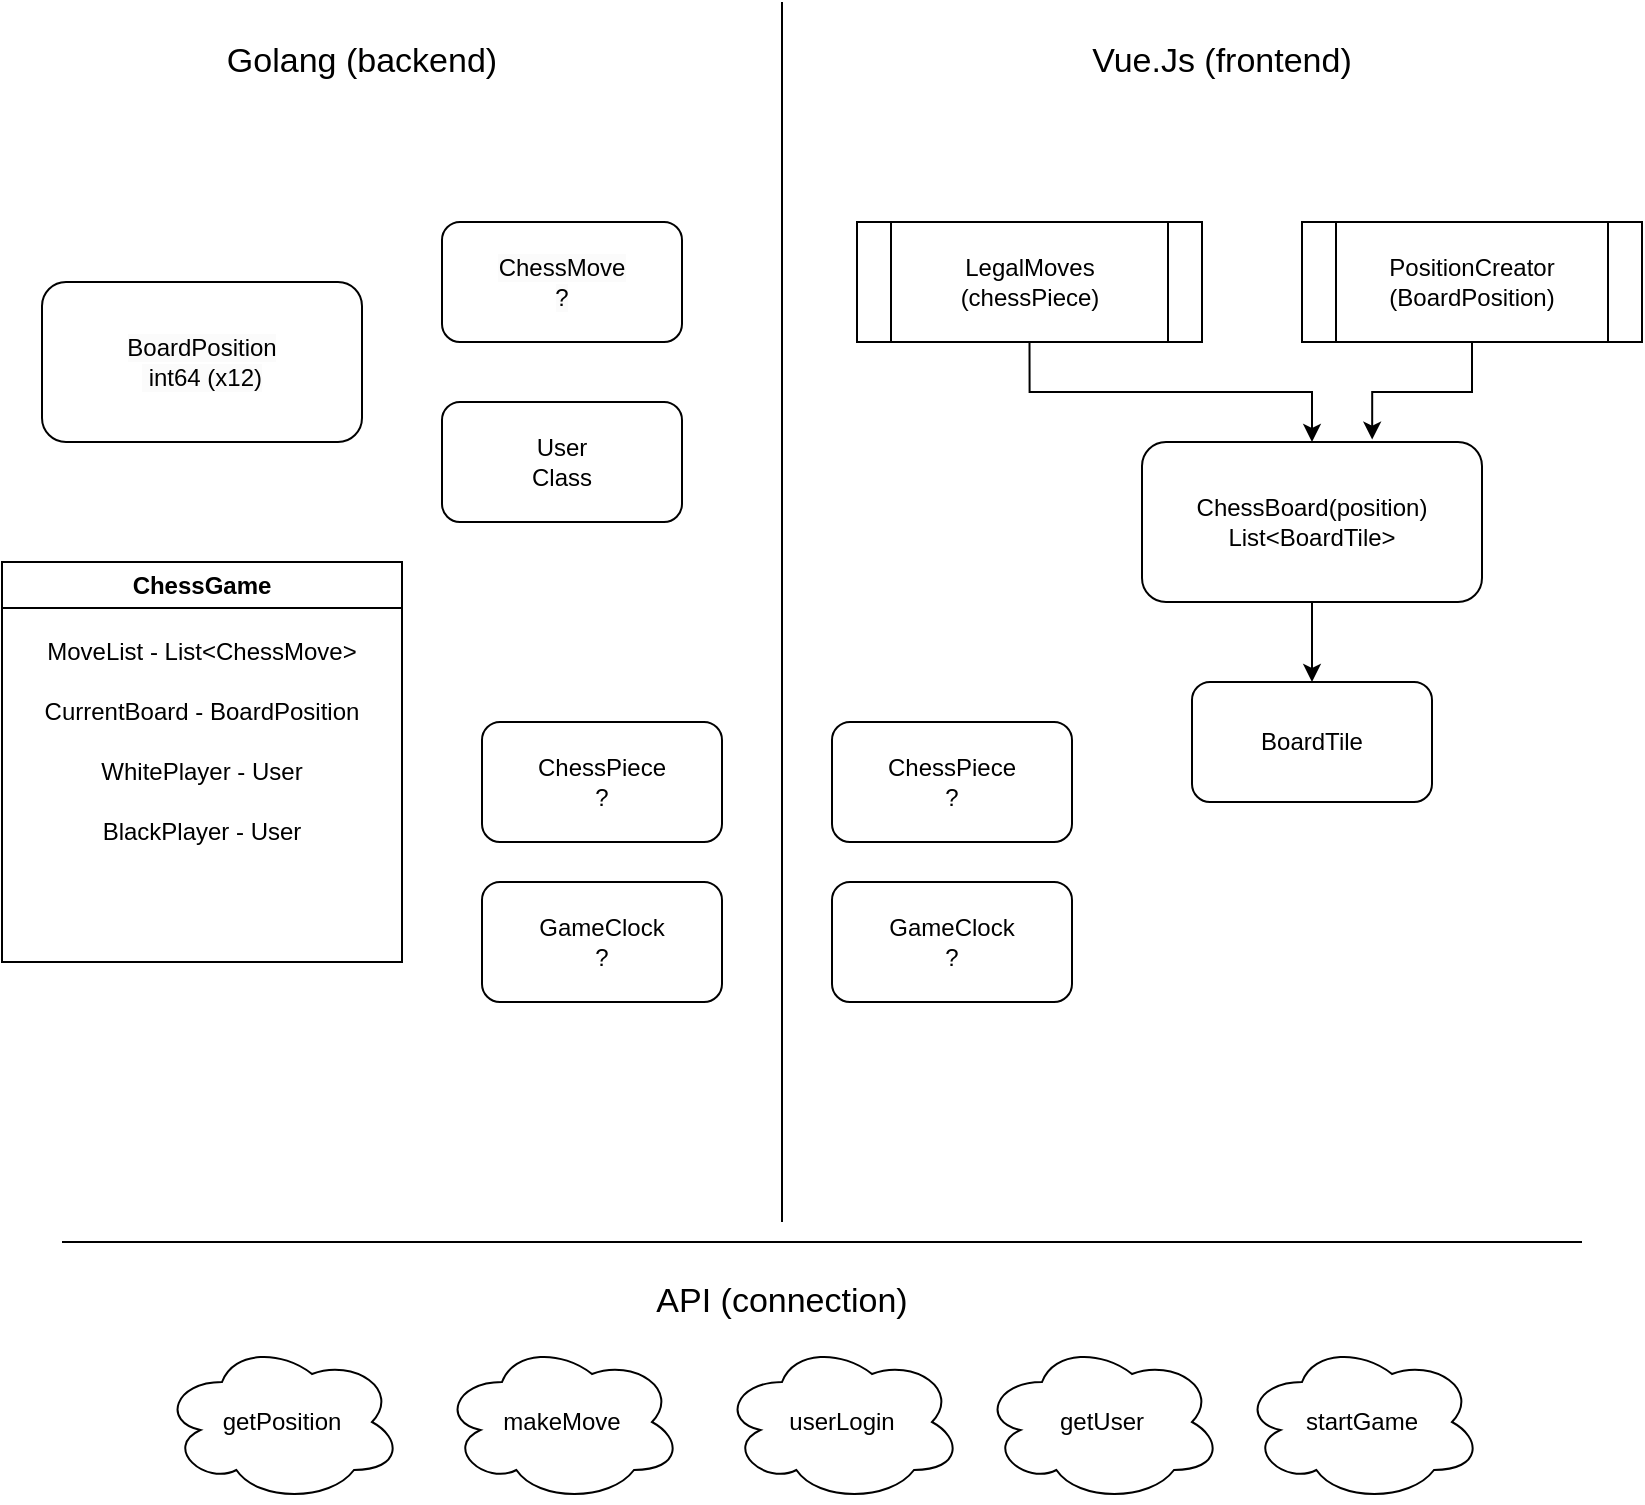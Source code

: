 <mxfile version="22.1.0" type="device">
  <diagram name="Page-1" id="gOTJnv8pHefNK7PQHjmw">
    <mxGraphModel dx="846" dy="786" grid="1" gridSize="10" guides="1" tooltips="1" connect="1" arrows="1" fold="1" page="1" pageScale="1" pageWidth="850" pageHeight="1100" math="0" shadow="0">
      <root>
        <mxCell id="0" />
        <mxCell id="1" parent="0" />
        <mxCell id="5rKKiNd1cadZ5z_8pX25-2" value="&lt;span style=&quot;color: rgb(0, 0, 0); font-family: Helvetica; font-size: 12px; font-style: normal; font-variant-ligatures: normal; font-variant-caps: normal; font-weight: 400; letter-spacing: normal; orphans: 2; text-align: center; text-indent: 0px; text-transform: none; widows: 2; word-spacing: 0px; -webkit-text-stroke-width: 0px; background-color: rgb(251, 251, 251); text-decoration-thickness: initial; text-decoration-style: initial; text-decoration-color: initial; float: none; display: inline !important;&quot;&gt;BoardPosition&lt;br&gt;&amp;nbsp;int64 (x12)&lt;/span&gt;" style="rounded=1;whiteSpace=wrap;html=1;" vertex="1" parent="1">
          <mxGeometry x="30" y="200" width="160" height="80" as="geometry" />
        </mxCell>
        <mxCell id="5rKKiNd1cadZ5z_8pX25-6" value="ChessGame" style="swimlane;whiteSpace=wrap;html=1;" vertex="1" parent="1">
          <mxGeometry x="10" y="340" width="200" height="200" as="geometry" />
        </mxCell>
        <mxCell id="5rKKiNd1cadZ5z_8pX25-15" value="MoveList - List&amp;lt;ChessMove&amp;gt;" style="text;html=1;strokeColor=none;fillColor=none;align=center;verticalAlign=middle;whiteSpace=wrap;rounded=0;" vertex="1" parent="5rKKiNd1cadZ5z_8pX25-6">
          <mxGeometry y="30" width="200" height="30" as="geometry" />
        </mxCell>
        <mxCell id="5rKKiNd1cadZ5z_8pX25-18" value="CurrentBoard - BoardPosition" style="text;html=1;strokeColor=none;fillColor=none;align=center;verticalAlign=middle;whiteSpace=wrap;rounded=0;" vertex="1" parent="5rKKiNd1cadZ5z_8pX25-6">
          <mxGeometry y="60" width="200" height="30" as="geometry" />
        </mxCell>
        <mxCell id="5rKKiNd1cadZ5z_8pX25-20" value="WhitePlayer - User" style="text;html=1;strokeColor=none;fillColor=none;align=center;verticalAlign=middle;whiteSpace=wrap;rounded=0;" vertex="1" parent="5rKKiNd1cadZ5z_8pX25-6">
          <mxGeometry y="90" width="200" height="30" as="geometry" />
        </mxCell>
        <mxCell id="5rKKiNd1cadZ5z_8pX25-22" value="BlackPlayer - User" style="text;html=1;strokeColor=none;fillColor=none;align=center;verticalAlign=middle;whiteSpace=wrap;rounded=0;" vertex="1" parent="5rKKiNd1cadZ5z_8pX25-6">
          <mxGeometry y="120" width="200" height="30" as="geometry" />
        </mxCell>
        <mxCell id="5rKKiNd1cadZ5z_8pX25-19" value="&lt;span style=&quot;color: rgb(0, 0, 0); font-family: Helvetica; font-size: 12px; font-style: normal; font-variant-ligatures: normal; font-variant-caps: normal; font-weight: 400; letter-spacing: normal; orphans: 2; text-align: center; text-indent: 0px; text-transform: none; widows: 2; word-spacing: 0px; -webkit-text-stroke-width: 0px; background-color: rgb(251, 251, 251); text-decoration-thickness: initial; text-decoration-style: initial; text-decoration-color: initial; float: none; display: inline !important;&quot;&gt;ChessMove&lt;/span&gt;&lt;br style=&quot;border-color: var(--border-color); color: rgb(0, 0, 0); font-family: Helvetica; font-size: 12px; font-style: normal; font-variant-ligatures: normal; font-variant-caps: normal; font-weight: 400; letter-spacing: normal; orphans: 2; text-align: center; text-indent: 0px; text-transform: none; widows: 2; word-spacing: 0px; -webkit-text-stroke-width: 0px; background-color: rgb(251, 251, 251); text-decoration-thickness: initial; text-decoration-style: initial; text-decoration-color: initial;&quot;&gt;&lt;span style=&quot;color: rgb(0, 0, 0); font-family: Helvetica; font-size: 12px; font-style: normal; font-variant-ligatures: normal; font-variant-caps: normal; font-weight: 400; letter-spacing: normal; orphans: 2; text-align: center; text-indent: 0px; text-transform: none; widows: 2; word-spacing: 0px; -webkit-text-stroke-width: 0px; background-color: rgb(251, 251, 251); text-decoration-thickness: initial; text-decoration-style: initial; text-decoration-color: initial; float: none; display: inline !important;&quot;&gt;?&lt;/span&gt;" style="rounded=1;whiteSpace=wrap;html=1;" vertex="1" parent="1">
          <mxGeometry x="230" y="170" width="120" height="60" as="geometry" />
        </mxCell>
        <mxCell id="5rKKiNd1cadZ5z_8pX25-21" value="User&lt;br&gt;Class" style="rounded=1;whiteSpace=wrap;html=1;" vertex="1" parent="1">
          <mxGeometry x="230" y="260" width="120" height="60" as="geometry" />
        </mxCell>
        <mxCell id="5rKKiNd1cadZ5z_8pX25-24" value="" style="endArrow=none;html=1;rounded=0;" edge="1" parent="1">
          <mxGeometry width="50" height="50" relative="1" as="geometry">
            <mxPoint x="400" y="670" as="sourcePoint" />
            <mxPoint x="400" y="60" as="targetPoint" />
          </mxGeometry>
        </mxCell>
        <mxCell id="5rKKiNd1cadZ5z_8pX25-26" value="&lt;font style=&quot;font-size: 17px;&quot;&gt;Vue.Js (frontend)&lt;/font&gt;" style="text;html=1;strokeColor=none;fillColor=none;align=center;verticalAlign=middle;whiteSpace=wrap;rounded=0;" vertex="1" parent="1">
          <mxGeometry x="520" y="70" width="200" height="40" as="geometry" />
        </mxCell>
        <mxCell id="5rKKiNd1cadZ5z_8pX25-27" value="&lt;font style=&quot;font-size: 17px;&quot;&gt;Golang (backend)&lt;/font&gt;" style="text;html=1;strokeColor=none;fillColor=none;align=center;verticalAlign=middle;whiteSpace=wrap;rounded=0;" vertex="1" parent="1">
          <mxGeometry x="90" y="70" width="200" height="40" as="geometry" />
        </mxCell>
        <mxCell id="5rKKiNd1cadZ5z_8pX25-52" style="edgeStyle=orthogonalEdgeStyle;rounded=0;orthogonalLoop=1;jettySize=auto;html=1;exitX=0.5;exitY=1;exitDx=0;exitDy=0;" edge="1" parent="1" source="5rKKiNd1cadZ5z_8pX25-31" target="5rKKiNd1cadZ5z_8pX25-34">
          <mxGeometry relative="1" as="geometry" />
        </mxCell>
        <mxCell id="5rKKiNd1cadZ5z_8pX25-31" value="LegalMoves&lt;br&gt;(chessPiece)" style="shape=process;whiteSpace=wrap;html=1;backgroundOutline=1;" vertex="1" parent="1">
          <mxGeometry x="437.5" y="170" width="172.5" height="60" as="geometry" />
        </mxCell>
        <mxCell id="5rKKiNd1cadZ5z_8pX25-32" value="ChessPiece&lt;br&gt;?" style="rounded=1;whiteSpace=wrap;html=1;" vertex="1" parent="1">
          <mxGeometry x="250" y="420" width="120" height="60" as="geometry" />
        </mxCell>
        <mxCell id="5rKKiNd1cadZ5z_8pX25-33" value="ChessPiece&lt;br&gt;?" style="rounded=1;whiteSpace=wrap;html=1;" vertex="1" parent="1">
          <mxGeometry x="425" y="420" width="120" height="60" as="geometry" />
        </mxCell>
        <mxCell id="5rKKiNd1cadZ5z_8pX25-36" style="edgeStyle=orthogonalEdgeStyle;rounded=0;orthogonalLoop=1;jettySize=auto;html=1;" edge="1" parent="1" source="5rKKiNd1cadZ5z_8pX25-34" target="5rKKiNd1cadZ5z_8pX25-35">
          <mxGeometry relative="1" as="geometry" />
        </mxCell>
        <mxCell id="5rKKiNd1cadZ5z_8pX25-34" value="ChessBoard(position)&lt;br&gt;List&amp;lt;BoardTile&amp;gt;" style="rounded=1;whiteSpace=wrap;html=1;" vertex="1" parent="1">
          <mxGeometry x="580" y="280" width="170" height="80" as="geometry" />
        </mxCell>
        <mxCell id="5rKKiNd1cadZ5z_8pX25-35" value="BoardTile" style="rounded=1;whiteSpace=wrap;html=1;" vertex="1" parent="1">
          <mxGeometry x="605" y="400" width="120" height="60" as="geometry" />
        </mxCell>
        <mxCell id="5rKKiNd1cadZ5z_8pX25-37" value="PositionCreator&lt;br&gt;(BoardPosition)" style="shape=process;whiteSpace=wrap;html=1;backgroundOutline=1;" vertex="1" parent="1">
          <mxGeometry x="660" y="170" width="170" height="60" as="geometry" />
        </mxCell>
        <mxCell id="5rKKiNd1cadZ5z_8pX25-43" value="getPosition" style="ellipse;shape=cloud;whiteSpace=wrap;html=1;" vertex="1" parent="1">
          <mxGeometry x="90" y="730" width="120" height="80" as="geometry" />
        </mxCell>
        <mxCell id="5rKKiNd1cadZ5z_8pX25-44" value="" style="endArrow=none;html=1;rounded=0;" edge="1" parent="1">
          <mxGeometry width="50" height="50" relative="1" as="geometry">
            <mxPoint x="40" y="680" as="sourcePoint" />
            <mxPoint x="800" y="680" as="targetPoint" />
          </mxGeometry>
        </mxCell>
        <mxCell id="5rKKiNd1cadZ5z_8pX25-45" value="&lt;font style=&quot;font-size: 17px;&quot;&gt;API (connection)&lt;/font&gt;" style="text;html=1;strokeColor=none;fillColor=none;align=center;verticalAlign=middle;whiteSpace=wrap;rounded=0;" vertex="1" parent="1">
          <mxGeometry x="300" y="690" width="200" height="40" as="geometry" />
        </mxCell>
        <mxCell id="5rKKiNd1cadZ5z_8pX25-46" value="makeMove" style="ellipse;shape=cloud;whiteSpace=wrap;html=1;" vertex="1" parent="1">
          <mxGeometry x="230" y="730" width="120" height="80" as="geometry" />
        </mxCell>
        <mxCell id="5rKKiNd1cadZ5z_8pX25-47" value="userLogin" style="ellipse;shape=cloud;whiteSpace=wrap;html=1;" vertex="1" parent="1">
          <mxGeometry x="370" y="730" width="120" height="80" as="geometry" />
        </mxCell>
        <mxCell id="5rKKiNd1cadZ5z_8pX25-48" value="getUser" style="ellipse;shape=cloud;whiteSpace=wrap;html=1;" vertex="1" parent="1">
          <mxGeometry x="500" y="730" width="120" height="80" as="geometry" />
        </mxCell>
        <mxCell id="5rKKiNd1cadZ5z_8pX25-49" value="startGame" style="ellipse;shape=cloud;whiteSpace=wrap;html=1;" vertex="1" parent="1">
          <mxGeometry x="630" y="730" width="120" height="80" as="geometry" />
        </mxCell>
        <mxCell id="5rKKiNd1cadZ5z_8pX25-50" value="GameClock&lt;br&gt;?" style="rounded=1;whiteSpace=wrap;html=1;" vertex="1" parent="1">
          <mxGeometry x="250" y="500" width="120" height="60" as="geometry" />
        </mxCell>
        <mxCell id="5rKKiNd1cadZ5z_8pX25-53" style="edgeStyle=orthogonalEdgeStyle;rounded=0;orthogonalLoop=1;jettySize=auto;html=1;entryX=0.677;entryY=-0.015;entryDx=0;entryDy=0;entryPerimeter=0;" edge="1" parent="1" source="5rKKiNd1cadZ5z_8pX25-37" target="5rKKiNd1cadZ5z_8pX25-34">
          <mxGeometry relative="1" as="geometry" />
        </mxCell>
        <mxCell id="5rKKiNd1cadZ5z_8pX25-54" value="GameClock&lt;br&gt;?" style="rounded=1;whiteSpace=wrap;html=1;" vertex="1" parent="1">
          <mxGeometry x="425" y="500" width="120" height="60" as="geometry" />
        </mxCell>
      </root>
    </mxGraphModel>
  </diagram>
</mxfile>
